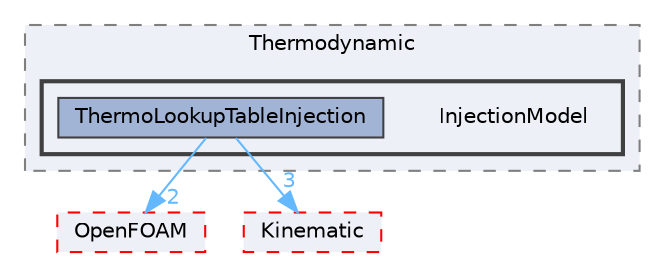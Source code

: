 digraph "src/lagrangian/intermediate/submodels/Thermodynamic/InjectionModel"
{
 // LATEX_PDF_SIZE
  bgcolor="transparent";
  edge [fontname=Helvetica,fontsize=10,labelfontname=Helvetica,labelfontsize=10];
  node [fontname=Helvetica,fontsize=10,shape=box,height=0.2,width=0.4];
  compound=true
  subgraph clusterdir_1eb96833a2ea895c5b0d51c02e19e221 {
    graph [ bgcolor="#edf0f7", pencolor="grey50", label="Thermodynamic", fontname=Helvetica,fontsize=10 style="filled,dashed", URL="dir_1eb96833a2ea895c5b0d51c02e19e221.html",tooltip=""]
  subgraph clusterdir_d6cfcce7cb01000f00d3012d70fdee4f {
    graph [ bgcolor="#edf0f7", pencolor="grey25", label="", fontname=Helvetica,fontsize=10 style="filled,bold", URL="dir_d6cfcce7cb01000f00d3012d70fdee4f.html",tooltip=""]
    dir_d6cfcce7cb01000f00d3012d70fdee4f [shape=plaintext, label="InjectionModel"];
  dir_a6c12187f710f9eaaacec07e6012fb12 [label="ThermoLookupTableInjection", fillcolor="#a2b4d6", color="grey25", style="filled", URL="dir_a6c12187f710f9eaaacec07e6012fb12.html",tooltip=""];
  }
  }
  dir_c5473ff19b20e6ec4dfe5c310b3778a8 [label="OpenFOAM", fillcolor="#edf0f7", color="red", style="filled,dashed", URL="dir_c5473ff19b20e6ec4dfe5c310b3778a8.html",tooltip=""];
  dir_280ce042c33ce1e00a1fb89491254772 [label="Kinematic", fillcolor="#edf0f7", color="red", style="filled,dashed", URL="dir_280ce042c33ce1e00a1fb89491254772.html",tooltip=""];
  dir_a6c12187f710f9eaaacec07e6012fb12->dir_280ce042c33ce1e00a1fb89491254772 [headlabel="3", labeldistance=1.5 headhref="dir_004016_002016.html" href="dir_004016_002016.html" color="steelblue1" fontcolor="steelblue1"];
  dir_a6c12187f710f9eaaacec07e6012fb12->dir_c5473ff19b20e6ec4dfe5c310b3778a8 [headlabel="2", labeldistance=1.5 headhref="dir_004016_002695.html" href="dir_004016_002695.html" color="steelblue1" fontcolor="steelblue1"];
}
